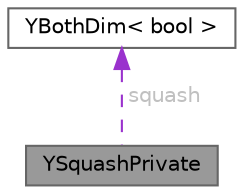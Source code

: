 digraph "YSquashPrivate"
{
 // LATEX_PDF_SIZE
  bgcolor="transparent";
  edge [fontname=Helvetica,fontsize=10,labelfontname=Helvetica,labelfontsize=10];
  node [fontname=Helvetica,fontsize=10,shape=box,height=0.2,width=0.4];
  Node1 [id="Node000001",label="YSquashPrivate",height=0.2,width=0.4,color="gray40", fillcolor="grey60", style="filled", fontcolor="black",tooltip=" "];
  Node2 -> Node1 [id="edge1_Node000001_Node000002",dir="back",color="darkorchid3",style="dashed",tooltip=" ",label=" squash",fontcolor="grey" ];
  Node2 [id="Node000002",label="YBothDim\< bool \>",height=0.2,width=0.4,color="gray40", fillcolor="white", style="filled",URL="$classYBothDim.html",tooltip=" "];
}
